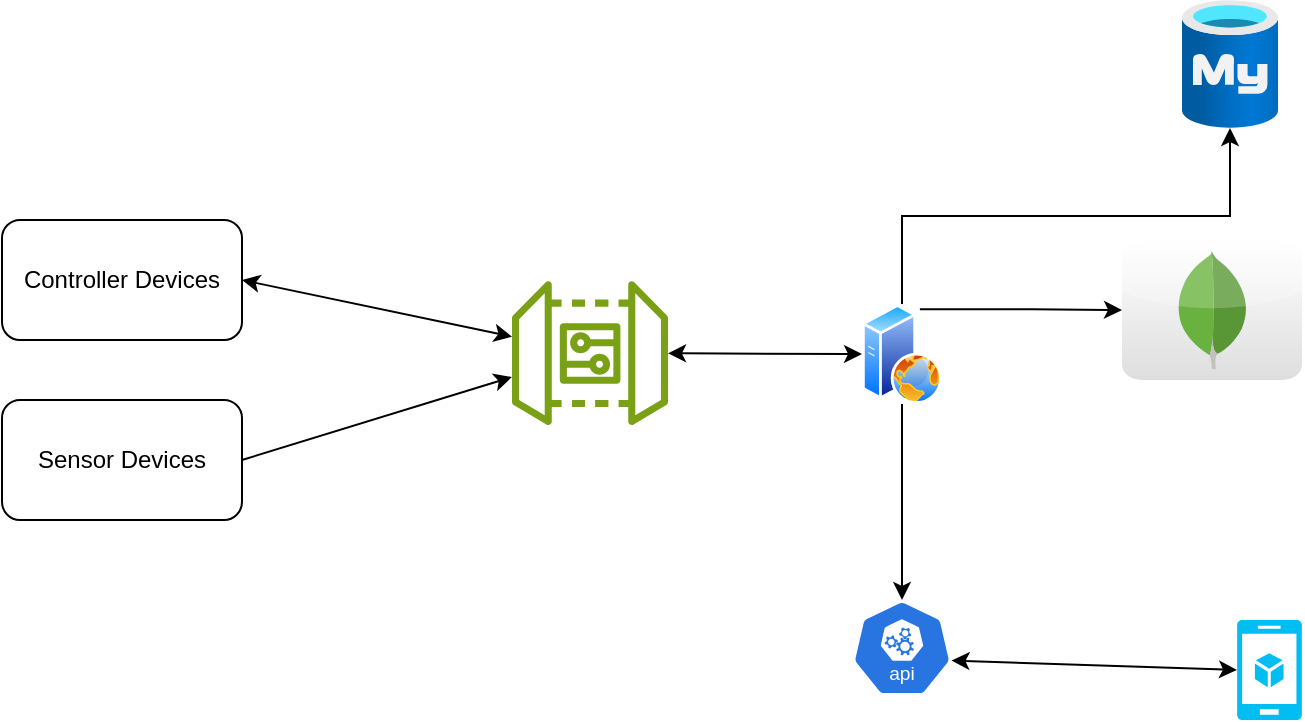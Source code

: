 <mxfile version="24.7.6">
  <diagram name="Page-1" id="FOzo8cKF-CI9lw10j_Ww">
    <mxGraphModel dx="2276" dy="1857" grid="1" gridSize="10" guides="1" tooltips="1" connect="1" arrows="1" fold="1" page="1" pageScale="1" pageWidth="850" pageHeight="1100" math="0" shadow="0">
      <root>
        <mxCell id="0" />
        <mxCell id="1" parent="0" />
        <mxCell id="8IZuK-_9ymfgup93Q2rC-13" value="Controller Devices" style="rounded=1;whiteSpace=wrap;html=1;" vertex="1" parent="1">
          <mxGeometry x="-730" y="-490" width="120" height="60" as="geometry" />
        </mxCell>
        <mxCell id="8IZuK-_9ymfgup93Q2rC-14" value="Sensor Devices" style="rounded=1;whiteSpace=wrap;html=1;" vertex="1" parent="1">
          <mxGeometry x="-730" y="-400" width="120" height="60" as="geometry" />
        </mxCell>
        <mxCell id="8IZuK-_9ymfgup93Q2rC-16" value="" style="sketch=0;outlineConnect=0;fontColor=#232F3E;gradientColor=none;fillColor=#7AA116;strokeColor=none;dashed=0;verticalLabelPosition=bottom;verticalAlign=top;align=center;html=1;fontSize=12;fontStyle=0;aspect=fixed;pointerEvents=1;shape=mxgraph.aws4.iot_device_gateway;" vertex="1" parent="1">
          <mxGeometry x="-475" y="-460" width="78" height="73" as="geometry" />
        </mxCell>
        <mxCell id="8IZuK-_9ymfgup93Q2rC-21" value="" style="endArrow=classic;startArrow=classic;html=1;rounded=0;exitX=1;exitY=0.5;exitDx=0;exitDy=0;" edge="1" parent="1" source="8IZuK-_9ymfgup93Q2rC-13" target="8IZuK-_9ymfgup93Q2rC-16">
          <mxGeometry width="50" height="50" relative="1" as="geometry">
            <mxPoint x="-580" y="-470" as="sourcePoint" />
            <mxPoint x="-530" y="-520" as="targetPoint" />
          </mxGeometry>
        </mxCell>
        <mxCell id="8IZuK-_9ymfgup93Q2rC-22" value="" style="endArrow=classic;html=1;rounded=0;exitX=1;exitY=0.5;exitDx=0;exitDy=0;" edge="1" parent="1" source="8IZuK-_9ymfgup93Q2rC-14" target="8IZuK-_9ymfgup93Q2rC-16">
          <mxGeometry width="50" height="50" relative="1" as="geometry">
            <mxPoint x="-540" y="-337" as="sourcePoint" />
            <mxPoint x="-490" y="-387" as="targetPoint" />
          </mxGeometry>
        </mxCell>
        <mxCell id="8IZuK-_9ymfgup93Q2rC-31" style="edgeStyle=orthogonalEdgeStyle;rounded=0;orthogonalLoop=1;jettySize=auto;html=1;exitX=0.75;exitY=0;exitDx=0;exitDy=0;" edge="1" parent="1" source="8IZuK-_9ymfgup93Q2rC-23" target="8IZuK-_9ymfgup93Q2rC-30">
          <mxGeometry relative="1" as="geometry" />
        </mxCell>
        <mxCell id="8IZuK-_9ymfgup93Q2rC-33" style="edgeStyle=orthogonalEdgeStyle;rounded=0;orthogonalLoop=1;jettySize=auto;html=1;exitX=0.5;exitY=0;exitDx=0;exitDy=0;" edge="1" parent="1" source="8IZuK-_9ymfgup93Q2rC-23" target="8IZuK-_9ymfgup93Q2rC-32">
          <mxGeometry relative="1" as="geometry" />
        </mxCell>
        <mxCell id="8IZuK-_9ymfgup93Q2rC-23" value="" style="image;aspect=fixed;perimeter=ellipsePerimeter;html=1;align=center;shadow=0;dashed=0;spacingTop=3;image=img/lib/active_directory/web_server.svg;" vertex="1" parent="1">
          <mxGeometry x="-300" y="-448" width="40" height="50" as="geometry" />
        </mxCell>
        <mxCell id="8IZuK-_9ymfgup93Q2rC-30" value="" style="dashed=0;outlineConnect=0;html=1;align=center;labelPosition=center;verticalLabelPosition=bottom;verticalAlign=top;shape=mxgraph.webicons.mongodb;gradientColor=#DFDEDE" vertex="1" parent="1">
          <mxGeometry x="-170" y="-480" width="90" height="70" as="geometry" />
        </mxCell>
        <mxCell id="8IZuK-_9ymfgup93Q2rC-32" value="" style="image;aspect=fixed;html=1;points=[];align=center;fontSize=12;image=img/lib/azure2/databases/Azure_Database_MySQL_Server.svg;" vertex="1" parent="1">
          <mxGeometry x="-140" y="-600" width="48" height="64" as="geometry" />
        </mxCell>
        <mxCell id="8IZuK-_9ymfgup93Q2rC-34" value="" style="endArrow=classic;startArrow=classic;html=1;rounded=0;entryX=0;entryY=0.5;entryDx=0;entryDy=0;" edge="1" parent="1" source="8IZuK-_9ymfgup93Q2rC-16" target="8IZuK-_9ymfgup93Q2rC-23">
          <mxGeometry width="50" height="50" relative="1" as="geometry">
            <mxPoint x="-380" y="-240" as="sourcePoint" />
            <mxPoint x="-330" y="-290" as="targetPoint" />
          </mxGeometry>
        </mxCell>
        <mxCell id="8IZuK-_9ymfgup93Q2rC-35" value="" style="aspect=fixed;sketch=0;html=1;dashed=0;whitespace=wrap;verticalLabelPosition=bottom;verticalAlign=top;fillColor=#2875E2;strokeColor=#ffffff;points=[[0.005,0.63,0],[0.1,0.2,0],[0.9,0.2,0],[0.5,0,0],[0.995,0.63,0],[0.72,0.99,0],[0.5,1,0],[0.28,0.99,0]];shape=mxgraph.kubernetes.icon2;kubernetesLabel=1;prIcon=api" vertex="1" parent="1">
          <mxGeometry x="-305" y="-300" width="50" height="48" as="geometry" />
        </mxCell>
        <mxCell id="8IZuK-_9ymfgup93Q2rC-36" style="edgeStyle=orthogonalEdgeStyle;rounded=0;orthogonalLoop=1;jettySize=auto;html=1;exitX=0.5;exitY=1;exitDx=0;exitDy=0;entryX=0.5;entryY=0;entryDx=0;entryDy=0;entryPerimeter=0;" edge="1" parent="1" source="8IZuK-_9ymfgup93Q2rC-23" target="8IZuK-_9ymfgup93Q2rC-35">
          <mxGeometry relative="1" as="geometry" />
        </mxCell>
        <mxCell id="8IZuK-_9ymfgup93Q2rC-38" value="" style="verticalLabelPosition=bottom;html=1;verticalAlign=top;align=center;strokeColor=none;fillColor=#00BEF2;shape=mxgraph.azure.mobile_services;pointerEvents=1;" vertex="1" parent="1">
          <mxGeometry x="-112.5" y="-290" width="32.5" height="50" as="geometry" />
        </mxCell>
        <mxCell id="8IZuK-_9ymfgup93Q2rC-39" value="" style="endArrow=classic;startArrow=classic;html=1;rounded=0;entryX=0;entryY=0.5;entryDx=0;entryDy=0;entryPerimeter=0;exitX=0.995;exitY=0.63;exitDx=0;exitDy=0;exitPerimeter=0;" edge="1" parent="1" source="8IZuK-_9ymfgup93Q2rC-35" target="8IZuK-_9ymfgup93Q2rC-38">
          <mxGeometry width="50" height="50" relative="1" as="geometry">
            <mxPoint x="-380" y="-240" as="sourcePoint" />
            <mxPoint x="-330" y="-290" as="targetPoint" />
          </mxGeometry>
        </mxCell>
      </root>
    </mxGraphModel>
  </diagram>
</mxfile>

